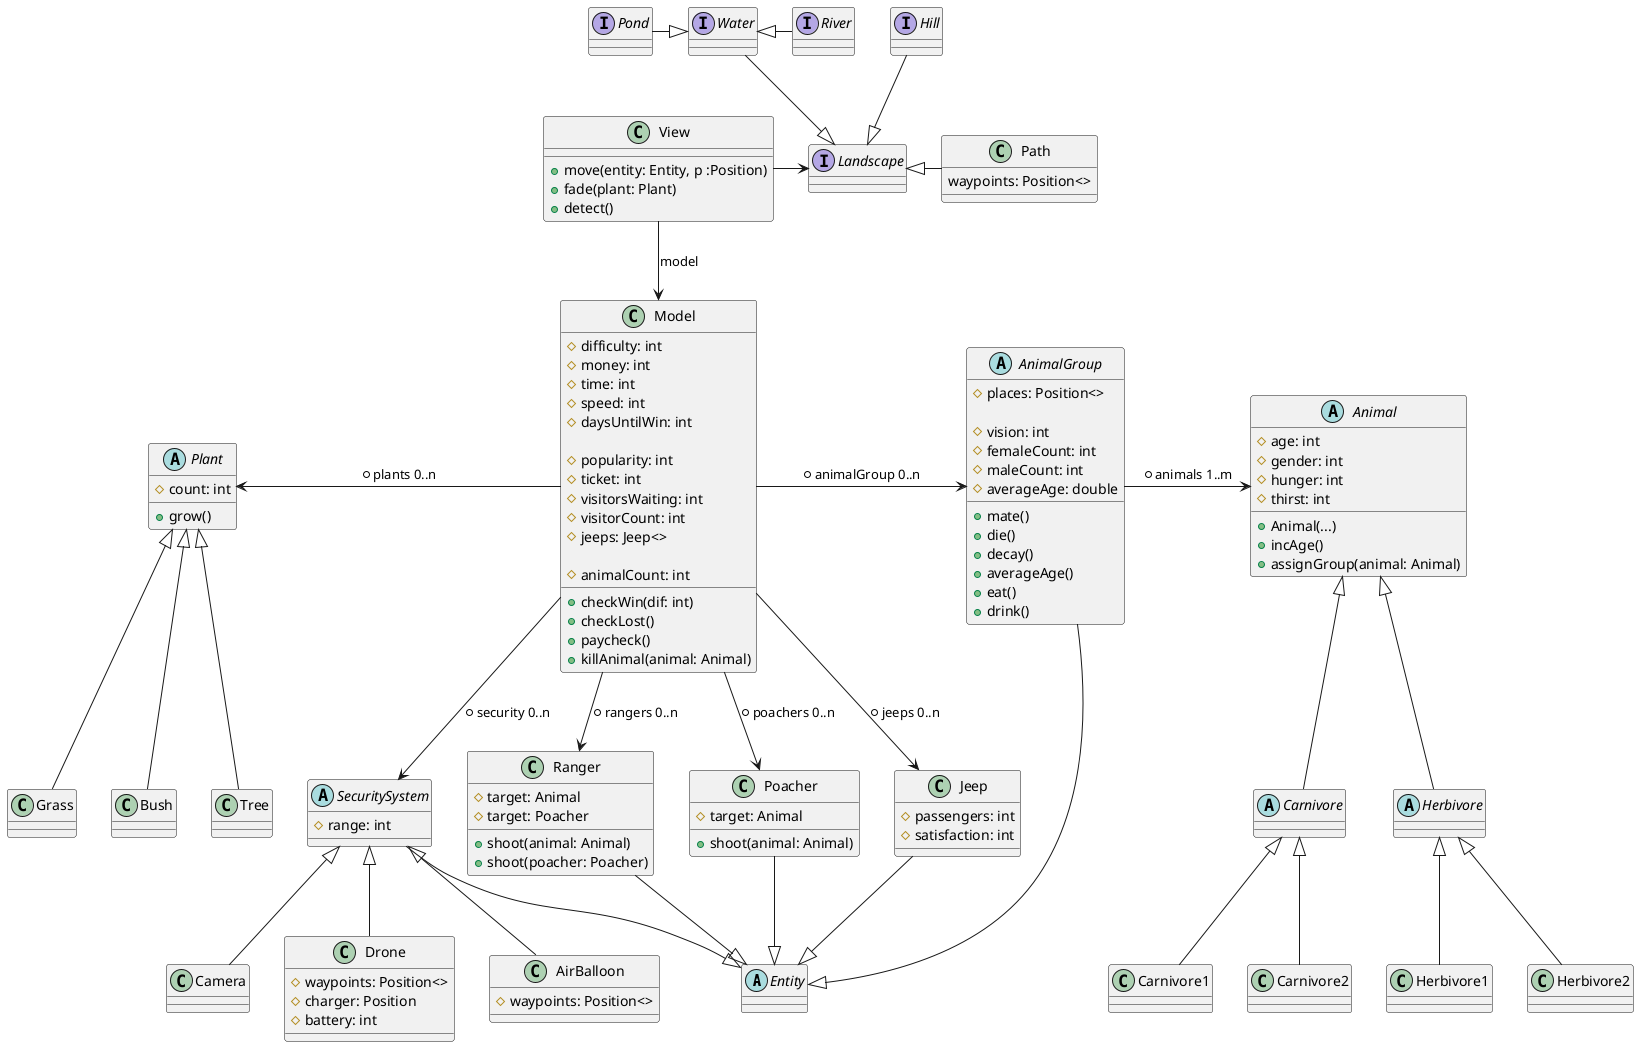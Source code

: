 @startuml class_diagram

abstract class Entity

class View
{
    '# model: Model
    + move(entity: Entity, p :Position)
    + fade(plant: Plant)
    + detect()
}

class Model
{
    # difficulty: int
    # money: int
    # time: int
    # speed: int
    # daysUntilWin: int

    # popularity: int
    # ticket: int
    # visitorsWaiting: int
    # visitorCount: int
    # jeeps: Jeep<>

    # animalCount: int
    '# animalGroup: Animal<>
    '# plants: Plant<>
    '# rangers: Ranger<>
    '# poachers: Poacher<>
    '# security: SecuritySystem<>
    
    + checkWin(dif: int)
    + checkLost()
    + paycheck()
    'decreases money for rangers to be payed
    'if there isn't enough money, remove ranger from list
    + killAnimal(animal: Animal)
    'increases money and decreases animalCount after ranger shoots an animal
}

abstract class Animal 
{
    # age: int
    # gender: int
    # hunger: int
    # thirst: int

    + Animal(...)
    + incAge()
    + assignGroup(animal: Animal)
}

abstract class AnimalGroup
{
    '# animals: Animal<>
    # places: Position<>

    # vision: int
    # femaleCount: int
    # maleCount: int
    # averageAge: double

    + mate()
    'creates a new animal and adds it to the list
    + die()
    'checks if an animal is at a dying age or hunger or thirst reach a critical level
    + decay()
    'increases hunger and thirst
    + averageAge()
    'reassigns average age 
    + eat()
    'decreases hunger
    + drink()
    'decreases thirst

}

abstract class Carnivore
abstract class Herbivore

class Herbivore1
class Herbivore2
class Carnivore1
class Carnivore2


abstract class Plant
{
    # count: int 
    + grow()
}

class Grass {}
class Bush {}
class Tree {}


class Ranger
{
    # target: Animal
    # target: Poacher

    + shoot(animal: Animal)
    + shoot(poacher: Poacher) 
}
class Poacher
{
    # target: Animal
    + shoot(animal: Animal) 
}


interface Landscape
interface Hill 
interface Water
interface River
interface Pond
class Path 
{
    waypoints: Position<>
}


class Jeep
{
    # passengers: int
    # satisfaction: int
}


abstract class SecuritySystem
{
    # range: int
}
class Camera
class Drone 
{
    # waypoints: Position<>
    # charger: Position
    # battery: int
}
class AirBalloon
{
    # waypoints: Position<>
}


Grass -up-|> Plant 
Bush -up-|> Plant 
Tree -up-|> Plant 

Carnivore -up-|> Animal
Herbivore -up-|> Animal

Herbivore1 -up-|> Herbivore
Herbivore2 -up-|> Herbivore
Carnivore1 -up-|> Carnivore
Carnivore2 -up-|> Carnivore

View -down-> Model : model
View -right->Landscape
Hill -down-|> Landscape
Water -down-|> Landscape
River -left-|> Water
Pond -right-|> Water
Path -left-|> Landscape


Model -right-> AnimalGroup : *animalGroup 0..n
Model -left-> Plant : *plants 0..n
Model -down-> Ranger : *rangers 0..n
Model -down-> Jeep : *jeeps 0..n
Model -down-> Poacher :*poachers 0..n
Model -down-> SecuritySystem : *security 0..n
AnimalGroup -right-> Animal : *animals 1..m


Ranger         -down-|> Entity
Poacher        -down-|> Entity
Jeep           -down-|> Entity
SecuritySystem -down-|> Entity
AnimalGroup    -down-|> Entity

Camera     -up-|> SecuritySystem
Drone      -up-|> SecuritySystem
AirBalloon -up-|> SecuritySystem

@enduml
